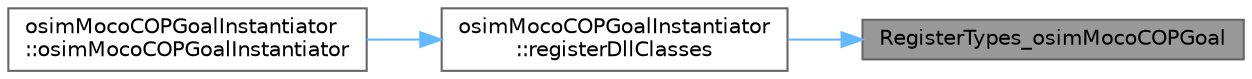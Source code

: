 digraph "RegisterTypes_osimMocoCOPGoal"
{
 // LATEX_PDF_SIZE
  bgcolor="transparent";
  edge [fontname=Helvetica,fontsize=10,labelfontname=Helvetica,labelfontsize=10];
  node [fontname=Helvetica,fontsize=10,shape=box,height=0.2,width=0.4];
  rankdir="RL";
  Node1 [id="Node000001",label="RegisterTypes_osimMocoCOPGoal",height=0.2,width=0.4,color="gray40", fillcolor="grey60", style="filled", fontcolor="black",tooltip=" "];
  Node1 -> Node2 [id="edge1_Node000001_Node000002",dir="back",color="steelblue1",style="solid",tooltip=" "];
  Node2 [id="Node000002",label="osimMocoCOPGoalInstantiator\l::registerDllClasses",height=0.2,width=0.4,color="grey40", fillcolor="white", style="filled",URL="$classosim_moco_c_o_p_goal_instantiator.html#a6a9f3524a98908a52ee811ee1b3e7471",tooltip=" "];
  Node2 -> Node3 [id="edge2_Node000002_Node000003",dir="back",color="steelblue1",style="solid",tooltip=" "];
  Node3 [id="Node000003",label="osimMocoCOPGoalInstantiator\l::osimMocoCOPGoalInstantiator",height=0.2,width=0.4,color="grey40", fillcolor="white", style="filled",URL="$classosim_moco_c_o_p_goal_instantiator.html#a8e80400ef183d722403fe76caea8d268",tooltip=" "];
}
